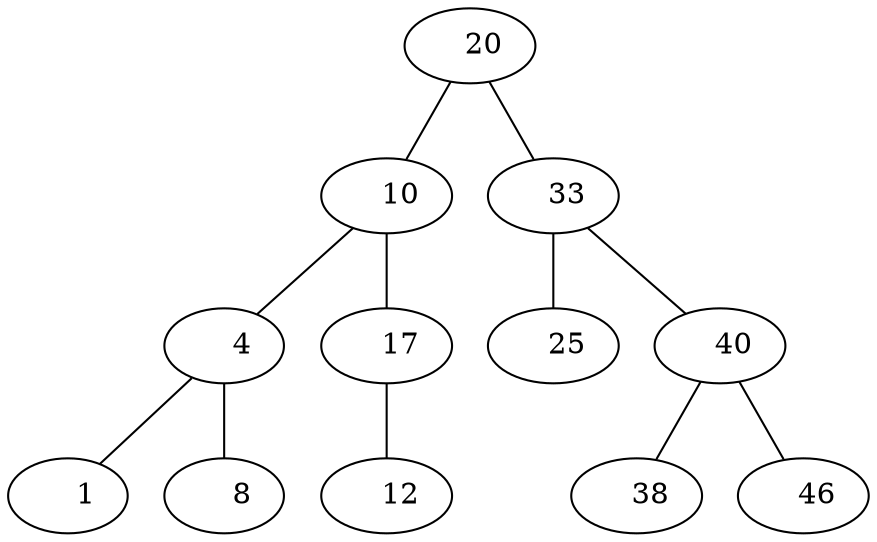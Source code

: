 graph{
     1 [label="   20"];
     1 --     3;
     1 --     9;
     3 [label="   10"];
     3 --     4;
     3 --    11;
     4 [label="    4"];
     4 --     2;
     4 --     8;
     2 [label="    1"];
     8 [label="    8"];
    11 [label="   17"];
    11 --    12;
    12 [label="   12"];
     9 [label="   33"];
     9 --     5;
     9 --     6;
     5 [label="   25"];
     6 [label="   40"];
     6 --    10;
     6 --     7;
    10 [label="   38"];
     7 [label="   46"];
}
